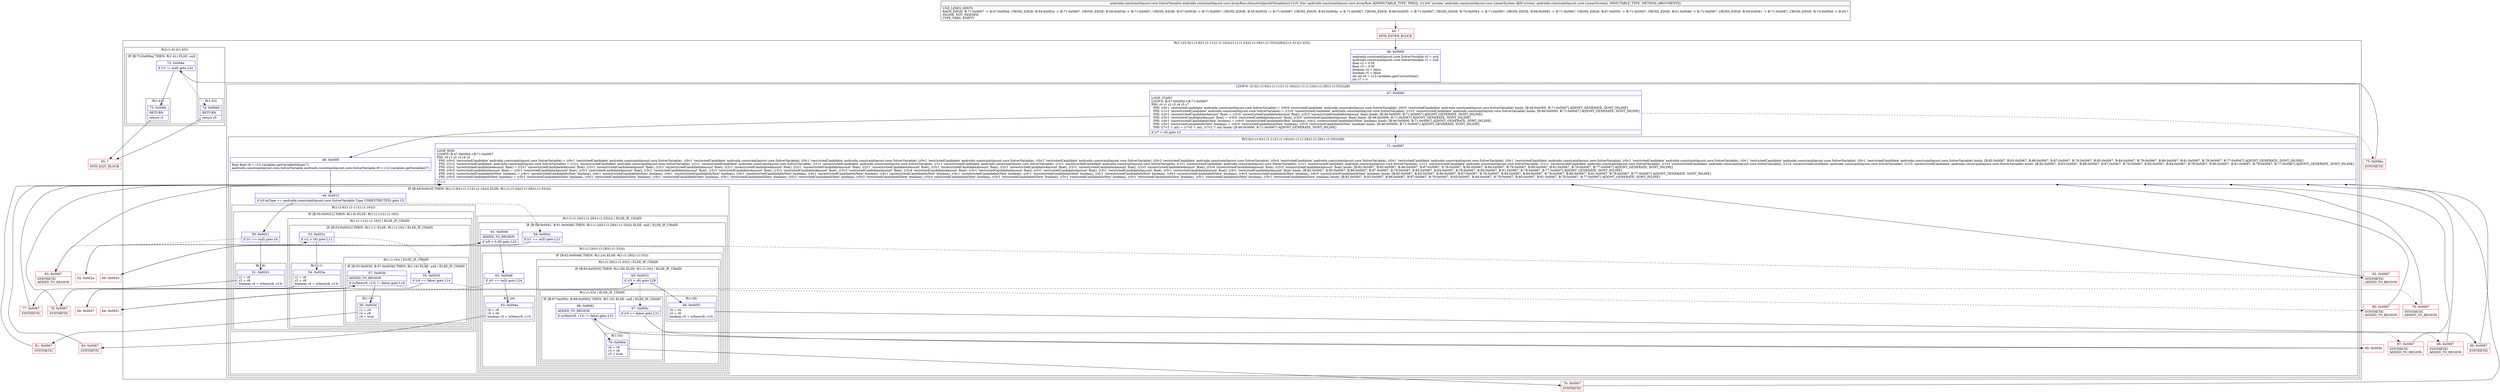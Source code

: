 digraph "CFG forandroidx.constraintlayout.core.ArrayRow.chooseSubjectInVariables(Landroidx\/constraintlayout\/core\/LinearSystem;)Landroidx\/constraintlayout\/core\/SolverVariable;" {
subgraph cluster_Region_21914209 {
label = "R(3:1|(3:3|(1:(1:6)(1:(1:11)(1:(1:16))))(1:(1:(1:24)(1:(1:28)(1:(1:33)))))|8)|(2:(1:41)|(1:43)))";
node [shape=record,color=blue];
Node_46 [shape=record,label="{46\:\ 0x0000|androidx.constraintlayout.core.SolverVariable r0 = null\landroidx.constraintlayout.core.SolverVariable r1 = null\lfloat r2 = 0.0f\lfloat r3 = 0.0f\lboolean r4 = false\lboolean r5 = false\lint int r6 = r12.variables.getCurrentSize()\lint r7 = 0\l}"];
subgraph cluster_LoopRegion_1883267804 {
label = "LOOP:0: (3:3|(1:(1:6)(1:(1:11)(1:(1:16))))(1:(1:(1:24)(1:(1:28)(1:(1:33)))))|8)";
node [shape=record,color=blue];
Node_47 [shape=record,label="{47\:\ 0x000d|LOOP_START\lLOOP:0: B:47:0x000d\-\>B:71:0x0067\lPHI: r0 r1 r2 r3 r4 r5 r7 \l  PHI: (r0v1 'restrictedCandidate' androidx.constraintlayout.core.SolverVariable) = (r0v0 'restrictedCandidate' androidx.constraintlayout.core.SolverVariable), (r0v5 'restrictedCandidate' androidx.constraintlayout.core.SolverVariable) binds: [B:46:0x0000, B:71:0x0067] A[DONT_GENERATE, DONT_INLINE]\l  PHI: (r1v1 'unrestrictedCandidate' androidx.constraintlayout.core.SolverVariable) = (r1v0 'unrestrictedCandidate' androidx.constraintlayout.core.SolverVariable), (r1v2 'unrestrictedCandidate' androidx.constraintlayout.core.SolverVariable) binds: [B:46:0x0000, B:71:0x0067] A[DONT_GENERATE, DONT_INLINE]\l  PHI: (r2v1 'unrestrictedCandidateAmount' float) = (r2v0 'unrestrictedCandidateAmount' float), (r2v2 'unrestrictedCandidateAmount' float) binds: [B:46:0x0000, B:71:0x0067] A[DONT_GENERATE, DONT_INLINE]\l  PHI: (r3v1 'restrictedCandidateAmount' float) = (r3v0 'restrictedCandidateAmount' float), (r3v5 'restrictedCandidateAmount' float) binds: [B:46:0x0000, B:71:0x0067] A[DONT_GENERATE, DONT_INLINE]\l  PHI: (r4v1 'unrestrictedCandidateIsNew' boolean) = (r4v0 'unrestrictedCandidateIsNew' boolean), (r4v2 'unrestrictedCandidateIsNew' boolean) binds: [B:46:0x0000, B:71:0x0067] A[DONT_GENERATE, DONT_INLINE]\l  PHI: (r5v1 'restrictedCandidateIsNew' boolean) = (r5v0 'restrictedCandidateIsNew' boolean), (r5v5 'restrictedCandidateIsNew' boolean) binds: [B:46:0x0000, B:71:0x0067] A[DONT_GENERATE, DONT_INLINE]\l  PHI: (r7v1 'i' int) = (r7v0 'i' int), (r7v2 'i' int) binds: [B:46:0x0000, B:71:0x0067] A[DONT_GENERATE, DONT_INLINE]\l|if (r7 \< r6) goto L3\l}"];
subgraph cluster_Region_1880292345 {
label = "R(3:3|(1:(1:6)(1:(1:11)(1:(1:16))))(1:(1:(1:24)(1:(1:28)(1:(1:33)))))|8)";
node [shape=record,color=blue];
Node_48 [shape=record,label="{48\:\ 0x000f|float float r8 = r12.variables.getVariableValue(r7)\landroidx.constraintlayout.core.SolverVariable androidx.constraintlayout.core.SolverVariable r9 = r12.variables.getVariable(r7)\l}"];
subgraph cluster_IfRegion_258011628 {
label = "IF [B:49:0x001f] THEN: R(1:(1:6)(1:(1:11)(1:(1:16)))) ELSE: R(1:(1:(1:24)(1:(1:28)(1:(1:33)))))";
node [shape=record,color=blue];
Node_49 [shape=record,label="{49\:\ 0x001f|if (r9.mType == androidx.constraintlayout.core.SolverVariable.Type.UNRESTRICTED) goto L5\l}"];
subgraph cluster_Region_737494151 {
label = "R(1:(1:6)(1:(1:11)(1:(1:16))))";
node [shape=record,color=blue];
subgraph cluster_IfRegion_378196554 {
label = "IF [B:50:0x0021] THEN: R(1:6) ELSE: R(1:(1:11)(1:(1:16)))";
node [shape=record,color=blue];
Node_50 [shape=record,label="{50\:\ 0x0021|if (r1 == null) goto L6\l}"];
subgraph cluster_Region_969492936 {
label = "R(1:6)";
node [shape=record,color=blue];
Node_51 [shape=record,label="{51\:\ 0x0023|r1 = r9\lr2 = r8\lboolean r4 = isNew(r9, r13)\l}"];
}
subgraph cluster_Region_180697077 {
label = "R(1:(1:11)(1:(1:16))) | ELSE_IF_CHAIN\l";
node [shape=record,color=blue];
subgraph cluster_IfRegion_1258557291 {
label = "IF [B:53:0x002c] THEN: R(1:11) ELSE: R(1:(1:16)) | ELSE_IF_CHAIN\l";
node [shape=record,color=blue];
Node_53 [shape=record,label="{53\:\ 0x002c|if (r2 \> r8) goto L11\l}"];
subgraph cluster_Region_1252297226 {
label = "R(1:11)";
node [shape=record,color=blue];
Node_54 [shape=record,label="{54\:\ 0x002e|r1 = r9\lr2 = r8\lboolean r4 = isNew(r9, r13)\l}"];
}
subgraph cluster_Region_520741567 {
label = "R(1:(1:16)) | ELSE_IF_CHAIN\l";
node [shape=record,color=blue];
subgraph cluster_IfRegion_1950448030 {
label = "IF [B:55:0x0035, B:57:0x003b] THEN: R(1:16) ELSE: null | ELSE_IF_CHAIN\l";
node [shape=record,color=blue];
Node_55 [shape=record,label="{55\:\ 0x0035|if (r4 == false) goto L14\l}"];
Node_57 [shape=record,label="{57\:\ 0x003b|ADDED_TO_REGION\l|if (isNew(r9, r13) != false) goto L16\l}"];
subgraph cluster_Region_842420672 {
label = "R(1:16)";
node [shape=record,color=blue];
Node_58 [shape=record,label="{58\:\ 0x003d|r1 = r9\lr2 = r8\lr4 = true\l}"];
}
}
}
}
}
}
}
subgraph cluster_Region_2142114111 {
label = "R(1:(1:(1:24)(1:(1:28)(1:(1:33))))) | ELSE_IF_CHAIN\l";
node [shape=record,color=blue];
subgraph cluster_IfRegion_380774666 {
label = "IF [B:59:0x0041, B:61:0x0046] THEN: R(1:(1:24)(1:(1:28)(1:(1:33)))) ELSE: null | ELSE_IF_CHAIN\l";
node [shape=record,color=blue];
Node_59 [shape=record,label="{59\:\ 0x0041|if (r1 == null) goto L21\l}"];
Node_61 [shape=record,label="{61\:\ 0x0046|ADDED_TO_REGION\l|if (r8 \< 0.0f) goto L23\l}"];
subgraph cluster_Region_2122228529 {
label = "R(1:(1:24)(1:(1:28)(1:(1:33))))";
node [shape=record,color=blue];
subgraph cluster_IfRegion_297555026 {
label = "IF [B:62:0x0048] THEN: R(1:24) ELSE: R(1:(1:28)(1:(1:33)))";
node [shape=record,color=blue];
Node_62 [shape=record,label="{62\:\ 0x0048|if (r0 == null) goto L24\l}"];
subgraph cluster_Region_1662218043 {
label = "R(1:24)";
node [shape=record,color=blue];
Node_63 [shape=record,label="{63\:\ 0x004a|r0 = r9\lr3 = r8\lboolean r5 = isNew(r9, r13)\l}"];
}
subgraph cluster_Region_1571248532 {
label = "R(1:(1:28)(1:(1:33))) | ELSE_IF_CHAIN\l";
node [shape=record,color=blue];
subgraph cluster_IfRegion_1283036536 {
label = "IF [B:65:0x0053] THEN: R(1:28) ELSE: R(1:(1:33)) | ELSE_IF_CHAIN\l";
node [shape=record,color=blue];
Node_65 [shape=record,label="{65\:\ 0x0053|if (r3 \> r8) goto L28\l}"];
subgraph cluster_Region_2118276824 {
label = "R(1:28)";
node [shape=record,color=blue];
Node_66 [shape=record,label="{66\:\ 0x0055|r0 = r9\lr3 = r8\lboolean r5 = isNew(r9, r13)\l}"];
}
subgraph cluster_Region_225137797 {
label = "R(1:(1:33)) | ELSE_IF_CHAIN\l";
node [shape=record,color=blue];
subgraph cluster_IfRegion_466897306 {
label = "IF [B:67:0x005c, B:69:0x0062] THEN: R(1:33) ELSE: null | ELSE_IF_CHAIN\l";
node [shape=record,color=blue];
Node_67 [shape=record,label="{67\:\ 0x005c|if (r5 == false) goto L31\l}"];
Node_69 [shape=record,label="{69\:\ 0x0062|ADDED_TO_REGION\l|if (isNew(r9, r13) != false) goto L33\l}"];
subgraph cluster_Region_1166101405 {
label = "R(1:33)";
node [shape=record,color=blue];
Node_70 [shape=record,label="{70\:\ 0x0064|r0 = r9\lr3 = r8\lr5 = true\l}"];
}
}
}
}
}
}
}
}
}
}
Node_71 [shape=record,label="{71\:\ 0x0067|LOOP_END\lLOOP:0: B:47:0x000d\-\>B:71:0x0067\lPHI: r0 r1 r2 r3 r4 r5 \l  PHI: (r0v5 'restrictedCandidate' androidx.constraintlayout.core.SolverVariable) = (r0v1 'restrictedCandidate' androidx.constraintlayout.core.SolverVariable), (r0v1 'restrictedCandidate' androidx.constraintlayout.core.SolverVariable), (r0v1 'restrictedCandidate' androidx.constraintlayout.core.SolverVariable), (r0v1 'restrictedCandidate' androidx.constraintlayout.core.SolverVariable), (r0v2 'restrictedCandidate' androidx.constraintlayout.core.SolverVariable), (r0v3 'restrictedCandidate' androidx.constraintlayout.core.SolverVariable), (r0v4 'restrictedCandidate' androidx.constraintlayout.core.SolverVariable), (r0v1 'restrictedCandidate' androidx.constraintlayout.core.SolverVariable), (r0v1 'restrictedCandidate' androidx.constraintlayout.core.SolverVariable), (r0v1 'restrictedCandidate' androidx.constraintlayout.core.SolverVariable), (r0v1 'restrictedCandidate' androidx.constraintlayout.core.SolverVariable), (r0v1 'restrictedCandidate' androidx.constraintlayout.core.SolverVariable) binds: [B:82:0x0067, B:83:0x0067, B:86:0x0067, B:87:0x0067, B:76:0x0067, B:85:0x0067, B:84:0x0067, B:79:0x0067, B:80:0x0067, B:81:0x0067, B:78:0x0067, B:77:0x0067] A[DONT_GENERATE, DONT_INLINE]\l  PHI: (r1v2 'unrestrictedCandidate' androidx.constraintlayout.core.SolverVariable) = (r1v1 'unrestrictedCandidate' androidx.constraintlayout.core.SolverVariable), (r1v1 'unrestrictedCandidate' androidx.constraintlayout.core.SolverVariable), (r1v1 'unrestrictedCandidate' androidx.constraintlayout.core.SolverVariable), (r1v1 'unrestrictedCandidate' androidx.constraintlayout.core.SolverVariable), (r1v1 'unrestrictedCandidate' androidx.constraintlayout.core.SolverVariable), (r1v1 'unrestrictedCandidate' androidx.constraintlayout.core.SolverVariable), (r1v1 'unrestrictedCandidate' androidx.constraintlayout.core.SolverVariable), (r1v1 'unrestrictedCandidate' androidx.constraintlayout.core.SolverVariable), (r1v1 'unrestrictedCandidate' androidx.constraintlayout.core.SolverVariable), (r1v3 'unrestrictedCandidate' androidx.constraintlayout.core.SolverVariable), (r1v4 'unrestrictedCandidate' androidx.constraintlayout.core.SolverVariable), (r1v5 'unrestrictedCandidate' androidx.constraintlayout.core.SolverVariable) binds: [B:82:0x0067, B:83:0x0067, B:86:0x0067, B:87:0x0067, B:76:0x0067, B:85:0x0067, B:84:0x0067, B:79:0x0067, B:80:0x0067, B:81:0x0067, B:78:0x0067, B:77:0x0067] A[DONT_GENERATE, DONT_INLINE]\l  PHI: (r2v2 'unrestrictedCandidateAmount' float) = (r2v1 'unrestrictedCandidateAmount' float), (r2v1 'unrestrictedCandidateAmount' float), (r2v1 'unrestrictedCandidateAmount' float), (r2v1 'unrestrictedCandidateAmount' float), (r2v1 'unrestrictedCandidateAmount' float), (r2v1 'unrestrictedCandidateAmount' float), (r2v1 'unrestrictedCandidateAmount' float), (r2v1 'unrestrictedCandidateAmount' float), (r2v1 'unrestrictedCandidateAmount' float), (r2v3 'unrestrictedCandidateAmount' float), (r2v4 'unrestrictedCandidateAmount' float), (r2v5 'unrestrictedCandidateAmount' float) binds: [B:82:0x0067, B:83:0x0067, B:86:0x0067, B:87:0x0067, B:76:0x0067, B:85:0x0067, B:84:0x0067, B:79:0x0067, B:80:0x0067, B:81:0x0067, B:78:0x0067, B:77:0x0067] A[DONT_GENERATE, DONT_INLINE]\l  PHI: (r3v5 'restrictedCandidateAmount' float) = (r3v1 'restrictedCandidateAmount' float), (r3v1 'restrictedCandidateAmount' float), (r3v1 'restrictedCandidateAmount' float), (r3v1 'restrictedCandidateAmount' float), (r3v2 'restrictedCandidateAmount' float), (r3v3 'restrictedCandidateAmount' float), (r3v4 'restrictedCandidateAmount' float), (r3v1 'restrictedCandidateAmount' float), (r3v1 'restrictedCandidateAmount' float), (r3v1 'restrictedCandidateAmount' float), (r3v1 'restrictedCandidateAmount' float), (r3v1 'restrictedCandidateAmount' float) binds: [B:82:0x0067, B:83:0x0067, B:86:0x0067, B:87:0x0067, B:76:0x0067, B:85:0x0067, B:84:0x0067, B:79:0x0067, B:80:0x0067, B:81:0x0067, B:78:0x0067, B:77:0x0067] A[DONT_GENERATE, DONT_INLINE]\l  PHI: (r4v2 'unrestrictedCandidateIsNew' boolean) = (r4v1 'unrestrictedCandidateIsNew' boolean), (r4v1 'unrestrictedCandidateIsNew' boolean), (r4v1 'unrestrictedCandidateIsNew' boolean), (r4v1 'unrestrictedCandidateIsNew' boolean), (r4v1 'unrestrictedCandidateIsNew' boolean), (r4v1 'unrestrictedCandidateIsNew' boolean), (r4v1 'unrestrictedCandidateIsNew' boolean), (r4v1 'unrestrictedCandidateIsNew' boolean), (r4v1 'unrestrictedCandidateIsNew' boolean), (r4v3 'unrestrictedCandidateIsNew' boolean), (r4v4 'unrestrictedCandidateIsNew' boolean), (r4v5 'unrestrictedCandidateIsNew' boolean) binds: [B:82:0x0067, B:83:0x0067, B:86:0x0067, B:87:0x0067, B:76:0x0067, B:85:0x0067, B:84:0x0067, B:79:0x0067, B:80:0x0067, B:81:0x0067, B:78:0x0067, B:77:0x0067] A[DONT_GENERATE, DONT_INLINE]\l  PHI: (r5v5 'restrictedCandidateIsNew' boolean) = (r5v1 'restrictedCandidateIsNew' boolean), (r5v1 'restrictedCandidateIsNew' boolean), (r5v1 'restrictedCandidateIsNew' boolean), (r5v1 'restrictedCandidateIsNew' boolean), (r5v2 'restrictedCandidateIsNew' boolean), (r5v3 'restrictedCandidateIsNew' boolean), (r5v4 'restrictedCandidateIsNew' boolean), (r5v1 'restrictedCandidateIsNew' boolean), (r5v1 'restrictedCandidateIsNew' boolean), (r5v1 'restrictedCandidateIsNew' boolean), (r5v1 'restrictedCandidateIsNew' boolean), (r5v1 'restrictedCandidateIsNew' boolean) binds: [B:82:0x0067, B:83:0x0067, B:86:0x0067, B:87:0x0067, B:76:0x0067, B:85:0x0067, B:84:0x0067, B:79:0x0067, B:80:0x0067, B:81:0x0067, B:78:0x0067, B:77:0x0067] A[DONT_GENERATE, DONT_INLINE]\l|r7++\l}"];
}
}
subgraph cluster_Region_46369790 {
label = "R(2:(1:41)|(1:43))";
node [shape=record,color=blue];
subgraph cluster_IfRegion_2024277260 {
label = "IF [B:72:0x006a] THEN: R(1:41) ELSE: null";
node [shape=record,color=blue];
Node_72 [shape=record,label="{72\:\ 0x006a|if (r1 != null) goto L41\l}"];
subgraph cluster_Region_199005400 {
label = "R(1:41)";
node [shape=record,color=blue];
Node_73 [shape=record,label="{73\:\ 0x006c|RETURN\l|return r1\l}"];
}
}
subgraph cluster_Region_1588475995 {
label = "R(1:43)";
node [shape=record,color=blue];
Node_74 [shape=record,label="{74\:\ 0x006d|RETURN\l|return r0\l}"];
}
}
}
Node_44 [shape=record,color=red,label="{44\:\ ?|MTH_ENTER_BLOCK\l}"];
Node_77 [shape=record,color=red,label="{77\:\ 0x0067|SYNTHETIC\l}"];
Node_52 [shape=record,color=red,label="{52\:\ 0x002a}"];
Node_78 [shape=record,color=red,label="{78\:\ 0x0067|SYNTHETIC\l}"];
Node_56 [shape=record,color=red,label="{56\:\ 0x0037}"];
Node_81 [shape=record,color=red,label="{81\:\ 0x0067|SYNTHETIC\l}"];
Node_80 [shape=record,color=red,label="{80\:\ 0x0067|SYNTHETIC\lADDED_TO_REGION\l}"];
Node_79 [shape=record,color=red,label="{79\:\ 0x0067|SYNTHETIC\lADDED_TO_REGION\l}"];
Node_60 [shape=record,color=red,label="{60\:\ 0x0043}"];
Node_84 [shape=record,color=red,label="{84\:\ 0x0067|SYNTHETIC\l}"];
Node_64 [shape=record,color=red,label="{64\:\ 0x0051}"];
Node_85 [shape=record,color=red,label="{85\:\ 0x0067|SYNTHETIC\l}"];
Node_68 [shape=record,color=red,label="{68\:\ 0x005e}"];
Node_76 [shape=record,color=red,label="{76\:\ 0x0067|SYNTHETIC\l}"];
Node_87 [shape=record,color=red,label="{87\:\ 0x0067|SYNTHETIC\lADDED_TO_REGION\l}"];
Node_86 [shape=record,color=red,label="{86\:\ 0x0067|SYNTHETIC\lADDED_TO_REGION\l}"];
Node_83 [shape=record,color=red,label="{83\:\ 0x0067|SYNTHETIC\lADDED_TO_REGION\l}"];
Node_82 [shape=record,color=red,label="{82\:\ 0x0067|SYNTHETIC\lADDED_TO_REGION\l}"];
Node_75 [shape=record,color=red,label="{75\:\ 0x006a|SYNTHETIC\l}"];
Node_45 [shape=record,color=red,label="{45\:\ ?|MTH_EXIT_BLOCK\l}"];
MethodNode[shape=record,label="{androidx.constraintlayout.core.SolverVariable androidx.constraintlayout.core.ArrayRow.chooseSubjectInVariables((r12v0 'this' androidx.constraintlayout.core.ArrayRow A[IMMUTABLE_TYPE, THIS]), (r13v0 'system' androidx.constraintlayout.core.LinearSystem A[D('system' androidx.constraintlayout.core.LinearSystem), IMMUTABLE_TYPE, METHOD_ARGUMENT]))  | USE_LINES_HINTS\lBACK_EDGE: B:71:0x0067 \-\> B:47:0x000d, CROSS_EDGE: B:54:0x002e \-\> B:71:0x0067, CROSS_EDGE: B:58:0x003d \-\> B:71:0x0067, CROSS_EDGE: B:57:0x003b \-\> B:71:0x0067, CROSS_EDGE: B:55:0x0035 \-\> B:71:0x0067, CROSS_EDGE: B:63:0x004a \-\> B:71:0x0067, CROSS_EDGE: B:66:0x0055 \-\> B:71:0x0067, CROSS_EDGE: B:70:0x0064 \-\> B:71:0x0067, CROSS_EDGE: B:69:0x0062 \-\> B:71:0x0067, CROSS_EDGE: B:67:0x005c \-\> B:71:0x0067, CROSS_EDGE: B:61:0x0046 \-\> B:71:0x0067, CROSS_EDGE: B:59:0x0041 \-\> B:71:0x0067, CROSS_EDGE: B:74:0x006d \-\> B:45:?\lINLINE_NOT_NEEDED\lTYPE_VARS: EMPTY\l}"];
MethodNode -> Node_44;Node_46 -> Node_47;
Node_47 -> Node_48;
Node_47 -> Node_75[style=dashed];
Node_48 -> Node_49;
Node_49 -> Node_50;
Node_49 -> Node_59[style=dashed];
Node_50 -> Node_51;
Node_50 -> Node_52[style=dashed];
Node_51 -> Node_77;
Node_53 -> Node_54;
Node_53 -> Node_55[style=dashed];
Node_54 -> Node_78;
Node_55 -> Node_56;
Node_55 -> Node_79[style=dashed];
Node_57 -> Node_58;
Node_57 -> Node_80[style=dashed];
Node_58 -> Node_81;
Node_59 -> Node_60;
Node_59 -> Node_82[style=dashed];
Node_61 -> Node_62;
Node_61 -> Node_83[style=dashed];
Node_62 -> Node_63;
Node_62 -> Node_64[style=dashed];
Node_63 -> Node_84;
Node_65 -> Node_66;
Node_65 -> Node_67[style=dashed];
Node_66 -> Node_85;
Node_67 -> Node_68;
Node_67 -> Node_86[style=dashed];
Node_69 -> Node_70;
Node_69 -> Node_87[style=dashed];
Node_70 -> Node_76;
Node_71 -> Node_47;
Node_72 -> Node_73;
Node_72 -> Node_74[style=dashed];
Node_73 -> Node_45;
Node_74 -> Node_45;
Node_44 -> Node_46;
Node_77 -> Node_71;
Node_52 -> Node_53;
Node_78 -> Node_71;
Node_56 -> Node_57;
Node_81 -> Node_71;
Node_80 -> Node_71;
Node_79 -> Node_71;
Node_60 -> Node_61;
Node_84 -> Node_71;
Node_64 -> Node_65;
Node_85 -> Node_71;
Node_68 -> Node_69;
Node_76 -> Node_71;
Node_87 -> Node_71;
Node_86 -> Node_71;
Node_83 -> Node_71;
Node_82 -> Node_71;
Node_75 -> Node_72;
}

